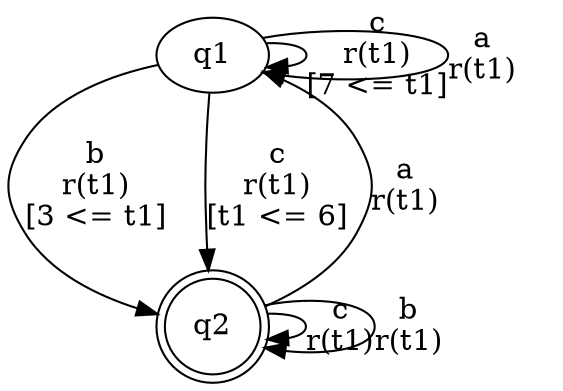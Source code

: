 digraph "tests_1/test11/solution200/solution" {
	q1[label=q1]
	q2[label=q2 shape=doublecircle]
	q1 -> q1[label="c\nr(t1)\n[7 <= t1]"]
	q1 -> q2[label="b\nr(t1)\n[3 <= t1]"]
	q2 -> q2[label="c\nr(t1)\n"]
	q2 -> q1[label="a\nr(t1)\n"]
	q2 -> q2[label="b\nr(t1)\n"]
	q1 -> q2[label="c\nr(t1)\n[t1 <= 6]"]
	q1 -> q1[label="a\nr(t1)\n"]
}

